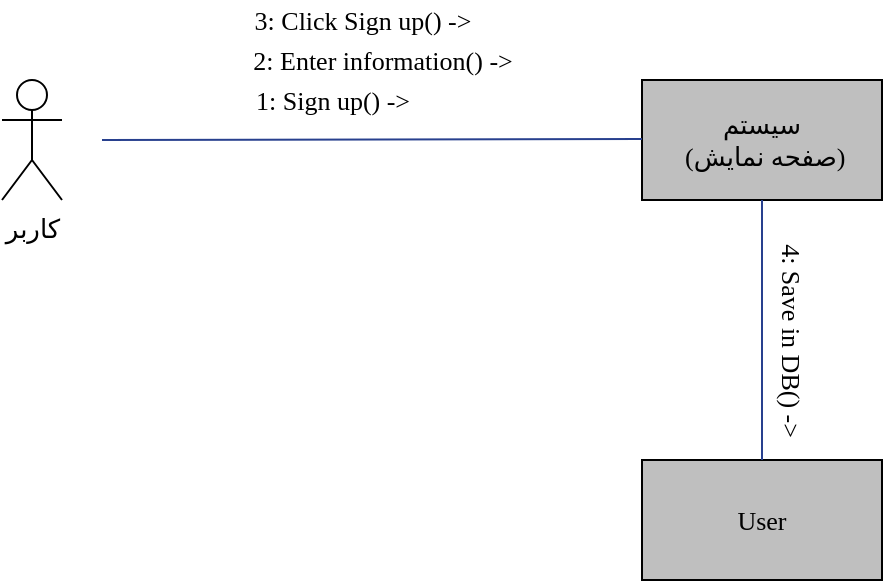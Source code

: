 <mxfile version="14.8.0" type="github">
  <diagram id="od--zUoi4_CqYMHVsX1n" name="Page-1">
    <mxGraphModel dx="782" dy="436" grid="1" gridSize="10" guides="1" tooltips="1" connect="1" arrows="1" fold="1" page="1" pageScale="1" pageWidth="850" pageHeight="1100" math="0" shadow="0">
      <root>
        <mxCell id="0" />
        <mxCell id="1" parent="0" />
        <mxCell id="uJeEwGro_03eAsWaBssV-1" value="&lt;font style=&quot;font-size: 13px&quot; face=&quot;B Zar&quot;&gt;کاربر&lt;/font&gt;" style="shape=umlActor;verticalLabelPosition=bottom;verticalAlign=top;html=1;outlineConnect=0;" parent="1" vertex="1">
          <mxGeometry x="230" y="170" width="30" height="60" as="geometry" />
        </mxCell>
        <mxCell id="uJeEwGro_03eAsWaBssV-3" value="&lt;font face=&quot;B Zar&quot; style=&quot;font-size: 13px&quot;&gt;سیستم&lt;br&gt;&amp;nbsp;(صفحه نمایش)&lt;/font&gt;" style="rounded=0;whiteSpace=wrap;html=1;fillColor=#BFBFBF;" parent="1" vertex="1">
          <mxGeometry x="550" y="170" width="120" height="60" as="geometry" />
        </mxCell>
        <mxCell id="uJeEwGro_03eAsWaBssV-4" value="&lt;font face=&quot;Times New Roman&quot; style=&quot;font-size: 13px&quot;&gt;User&lt;/font&gt;" style="rounded=0;whiteSpace=wrap;html=1;fillColor=#BFBFBF;" parent="1" vertex="1">
          <mxGeometry x="550" y="360" width="120" height="60" as="geometry" />
        </mxCell>
        <mxCell id="uJeEwGro_03eAsWaBssV-6" value="" style="endArrow=none;html=1;strokeColor=#28408E;" parent="1" edge="1">
          <mxGeometry width="50" height="50" relative="1" as="geometry">
            <mxPoint x="280" y="200" as="sourcePoint" />
            <mxPoint x="550" y="199.5" as="targetPoint" />
          </mxGeometry>
        </mxCell>
        <mxCell id="uJeEwGro_03eAsWaBssV-7" value="" style="endArrow=none;html=1;exitX=0.5;exitY=0;exitDx=0;exitDy=0;entryX=0.5;entryY=1;entryDx=0;entryDy=0;strokeColor=#28408E;" parent="1" source="uJeEwGro_03eAsWaBssV-4" target="uJeEwGro_03eAsWaBssV-3" edge="1">
          <mxGeometry width="50" height="50" relative="1" as="geometry">
            <mxPoint x="380" y="270" as="sourcePoint" />
            <mxPoint x="430" y="220" as="targetPoint" />
          </mxGeometry>
        </mxCell>
        <mxCell id="uJeEwGro_03eAsWaBssV-8" value="&lt;font face=&quot;Times New Roman&quot; style=&quot;font-size: 13px&quot;&gt;1: Sign up() -&amp;gt;&lt;/font&gt;" style="text;html=1;align=center;verticalAlign=middle;resizable=0;points=[];autosize=1;" parent="1" vertex="1">
          <mxGeometry x="350" y="170" width="90" height="20" as="geometry" />
        </mxCell>
        <mxCell id="uJeEwGro_03eAsWaBssV-9" value="&lt;font face=&quot;Times New Roman&quot; style=&quot;font-size: 13px&quot;&gt;2: Enter information() -&amp;gt;&lt;/font&gt;" style="text;html=1;align=center;verticalAlign=middle;resizable=0;points=[];autosize=1;" parent="1" vertex="1">
          <mxGeometry x="345" y="150" width="150" height="20" as="geometry" />
        </mxCell>
        <mxCell id="uJeEwGro_03eAsWaBssV-10" value="&lt;font face=&quot;Times New Roman&quot; style=&quot;font-size: 13px&quot;&gt;3: Click Sign up() -&amp;gt;&lt;/font&gt;" style="text;html=1;align=center;verticalAlign=middle;resizable=0;points=[];autosize=1;" parent="1" vertex="1">
          <mxGeometry x="350" y="130" width="120" height="20" as="geometry" />
        </mxCell>
        <mxCell id="uJeEwGro_03eAsWaBssV-11" value="&lt;font face=&quot;Times New Roman&quot; style=&quot;font-size: 13px&quot;&gt;4: Save in DB() -&amp;gt;&lt;/font&gt;" style="text;html=1;align=center;verticalAlign=middle;resizable=0;points=[];autosize=1;rotation=90;" parent="1" vertex="1">
          <mxGeometry x="570" y="290" width="110" height="20" as="geometry" />
        </mxCell>
      </root>
    </mxGraphModel>
  </diagram>
</mxfile>
